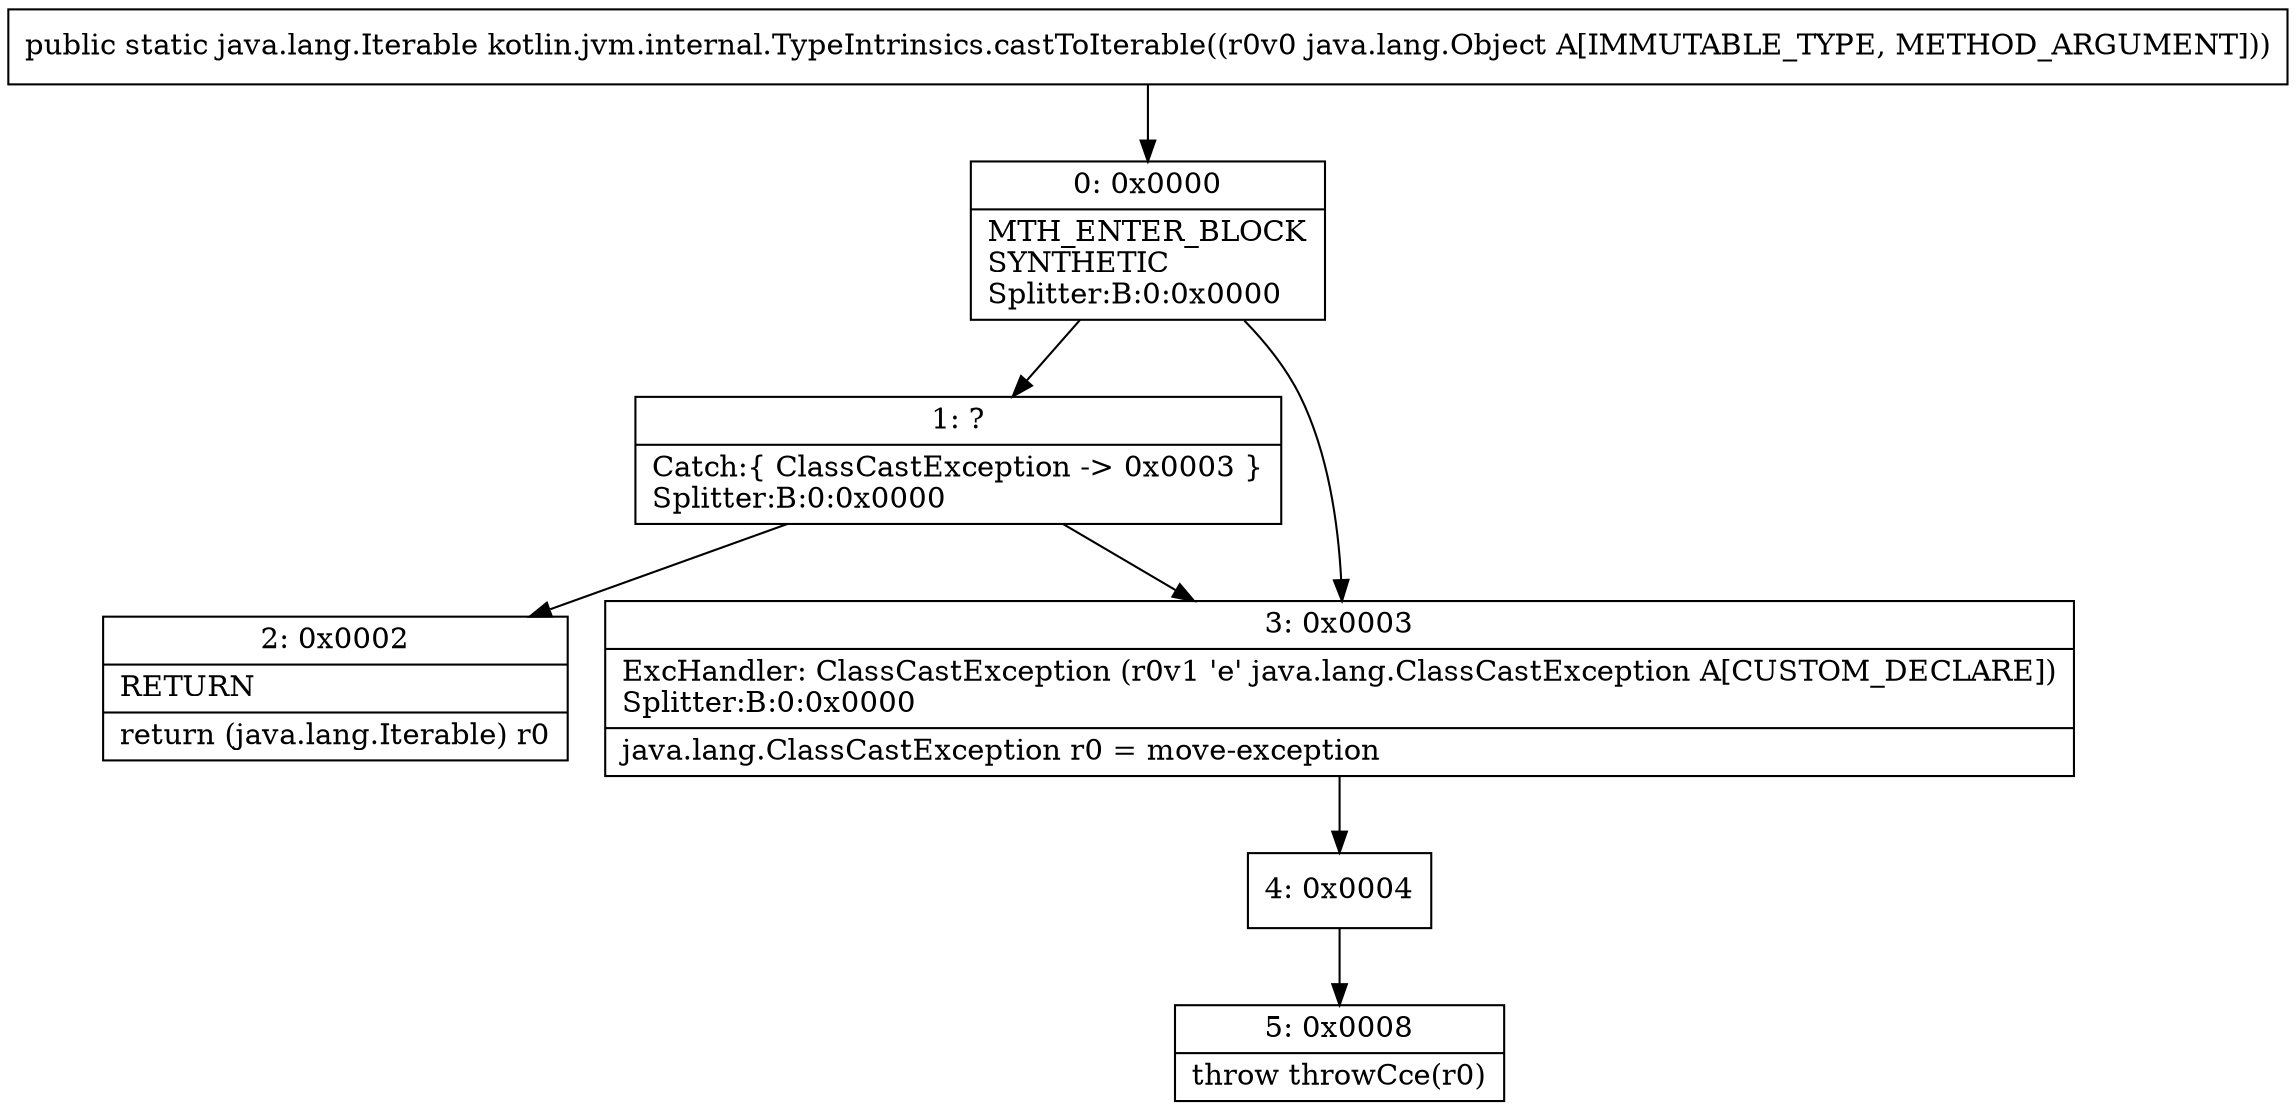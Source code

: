 digraph "CFG forkotlin.jvm.internal.TypeIntrinsics.castToIterable(Ljava\/lang\/Object;)Ljava\/lang\/Iterable;" {
Node_0 [shape=record,label="{0\:\ 0x0000|MTH_ENTER_BLOCK\lSYNTHETIC\lSplitter:B:0:0x0000\l}"];
Node_1 [shape=record,label="{1\:\ ?|Catch:\{ ClassCastException \-\> 0x0003 \}\lSplitter:B:0:0x0000\l}"];
Node_2 [shape=record,label="{2\:\ 0x0002|RETURN\l|return (java.lang.Iterable) r0\l}"];
Node_3 [shape=record,label="{3\:\ 0x0003|ExcHandler: ClassCastException (r0v1 'e' java.lang.ClassCastException A[CUSTOM_DECLARE])\lSplitter:B:0:0x0000\l|java.lang.ClassCastException r0 = move\-exception\l}"];
Node_4 [shape=record,label="{4\:\ 0x0004}"];
Node_5 [shape=record,label="{5\:\ 0x0008|throw throwCce(r0)\l}"];
MethodNode[shape=record,label="{public static java.lang.Iterable kotlin.jvm.internal.TypeIntrinsics.castToIterable((r0v0 java.lang.Object A[IMMUTABLE_TYPE, METHOD_ARGUMENT])) }"];
MethodNode -> Node_0;
Node_0 -> Node_1;
Node_0 -> Node_3;
Node_1 -> Node_2;
Node_1 -> Node_3;
Node_3 -> Node_4;
Node_4 -> Node_5;
}

